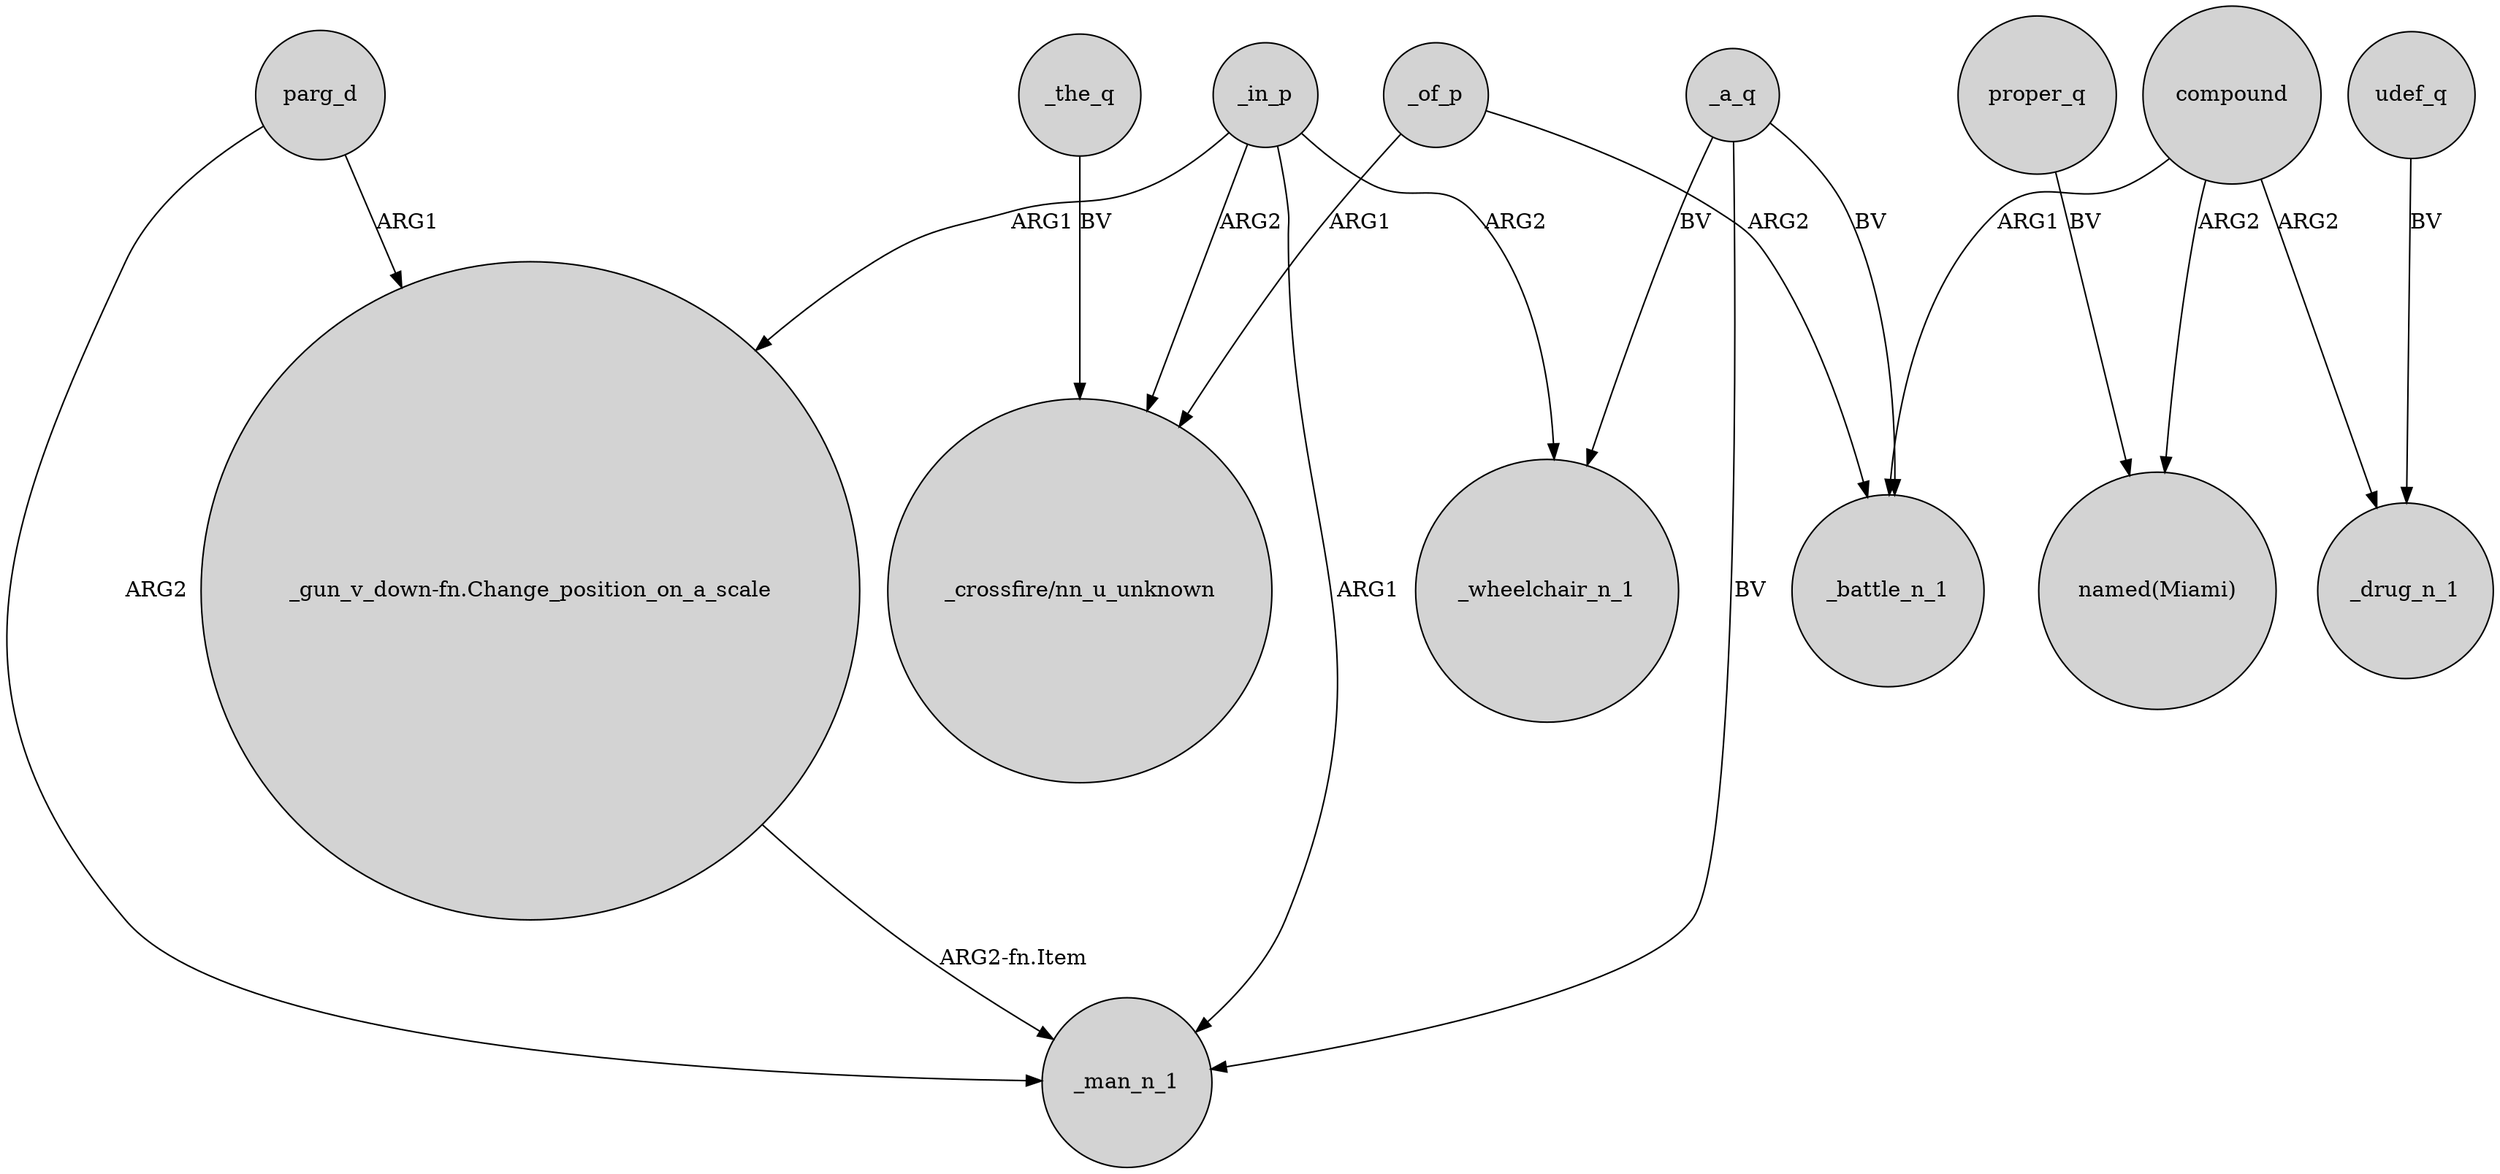digraph {
	node [shape=circle style=filled]
	_of_p -> "_crossfire/nn_u_unknown" [label=ARG1]
	_the_q -> "_crossfire/nn_u_unknown" [label=BV]
	_in_p -> "_crossfire/nn_u_unknown" [label=ARG2]
	proper_q -> "named(Miami)" [label=BV]
	_a_q -> _man_n_1 [label=BV]
	_a_q -> _wheelchair_n_1 [label=BV]
	"_gun_v_down-fn.Change_position_on_a_scale" -> _man_n_1 [label="ARG2-fn.Item"]
	compound -> _battle_n_1 [label=ARG1]
	_in_p -> "_gun_v_down-fn.Change_position_on_a_scale" [label=ARG1]
	parg_d -> _man_n_1 [label=ARG2]
	udef_q -> _drug_n_1 [label=BV]
	parg_d -> "_gun_v_down-fn.Change_position_on_a_scale" [label=ARG1]
	_a_q -> _battle_n_1 [label=BV]
	compound -> "named(Miami)" [label=ARG2]
	_of_p -> _battle_n_1 [label=ARG2]
	_in_p -> _man_n_1 [label=ARG1]
	_in_p -> _wheelchair_n_1 [label=ARG2]
	compound -> _drug_n_1 [label=ARG2]
}
